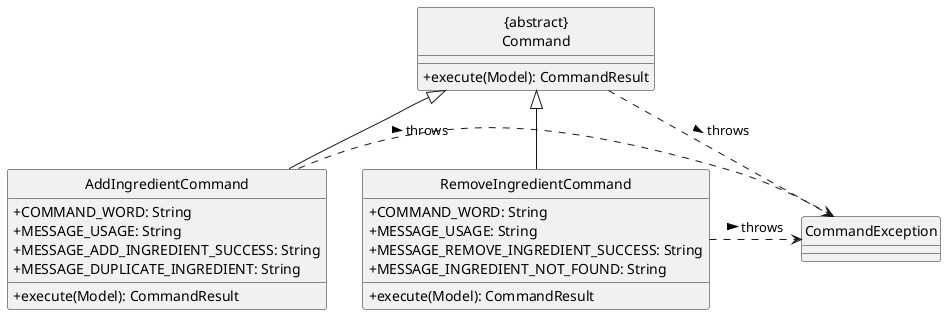 @startuml
hide circle
skinparam classAttributeIconSize 0

' Abstract command class
Class "{abstract}\nCommand" as Command {
  +execute(Model): CommandResult
}

' AddIngredientCommand class with attributes and method
Class AddIngredientCommand {
  +COMMAND_WORD: String
  +MESSAGE_USAGE: String
  +MESSAGE_ADD_INGREDIENT_SUCCESS: String
  +MESSAGE_DUPLICATE_INGREDIENT: String
  +execute(Model): CommandResult
}

' RemoveIngredientCommand class with attributes and method
Class RemoveIngredientCommand {
  +COMMAND_WORD: String
  +MESSAGE_USAGE: String
  +MESSAGE_REMOVE_INGREDIENT_SUCCESS: String
  +MESSAGE_INGREDIENT_NOT_FOUND: String
  +execute(Model): CommandResult
}

' CommandException class
Class CommandException

' Relationships
AddIngredientCommand -up-|> Command
RemoveIngredientCommand -up-|> Command
Command ..> CommandException: throws >
AddIngredientCommand .right.> CommandException: throws >
RemoveIngredientCommand .right.> CommandException: throws >

@enduml